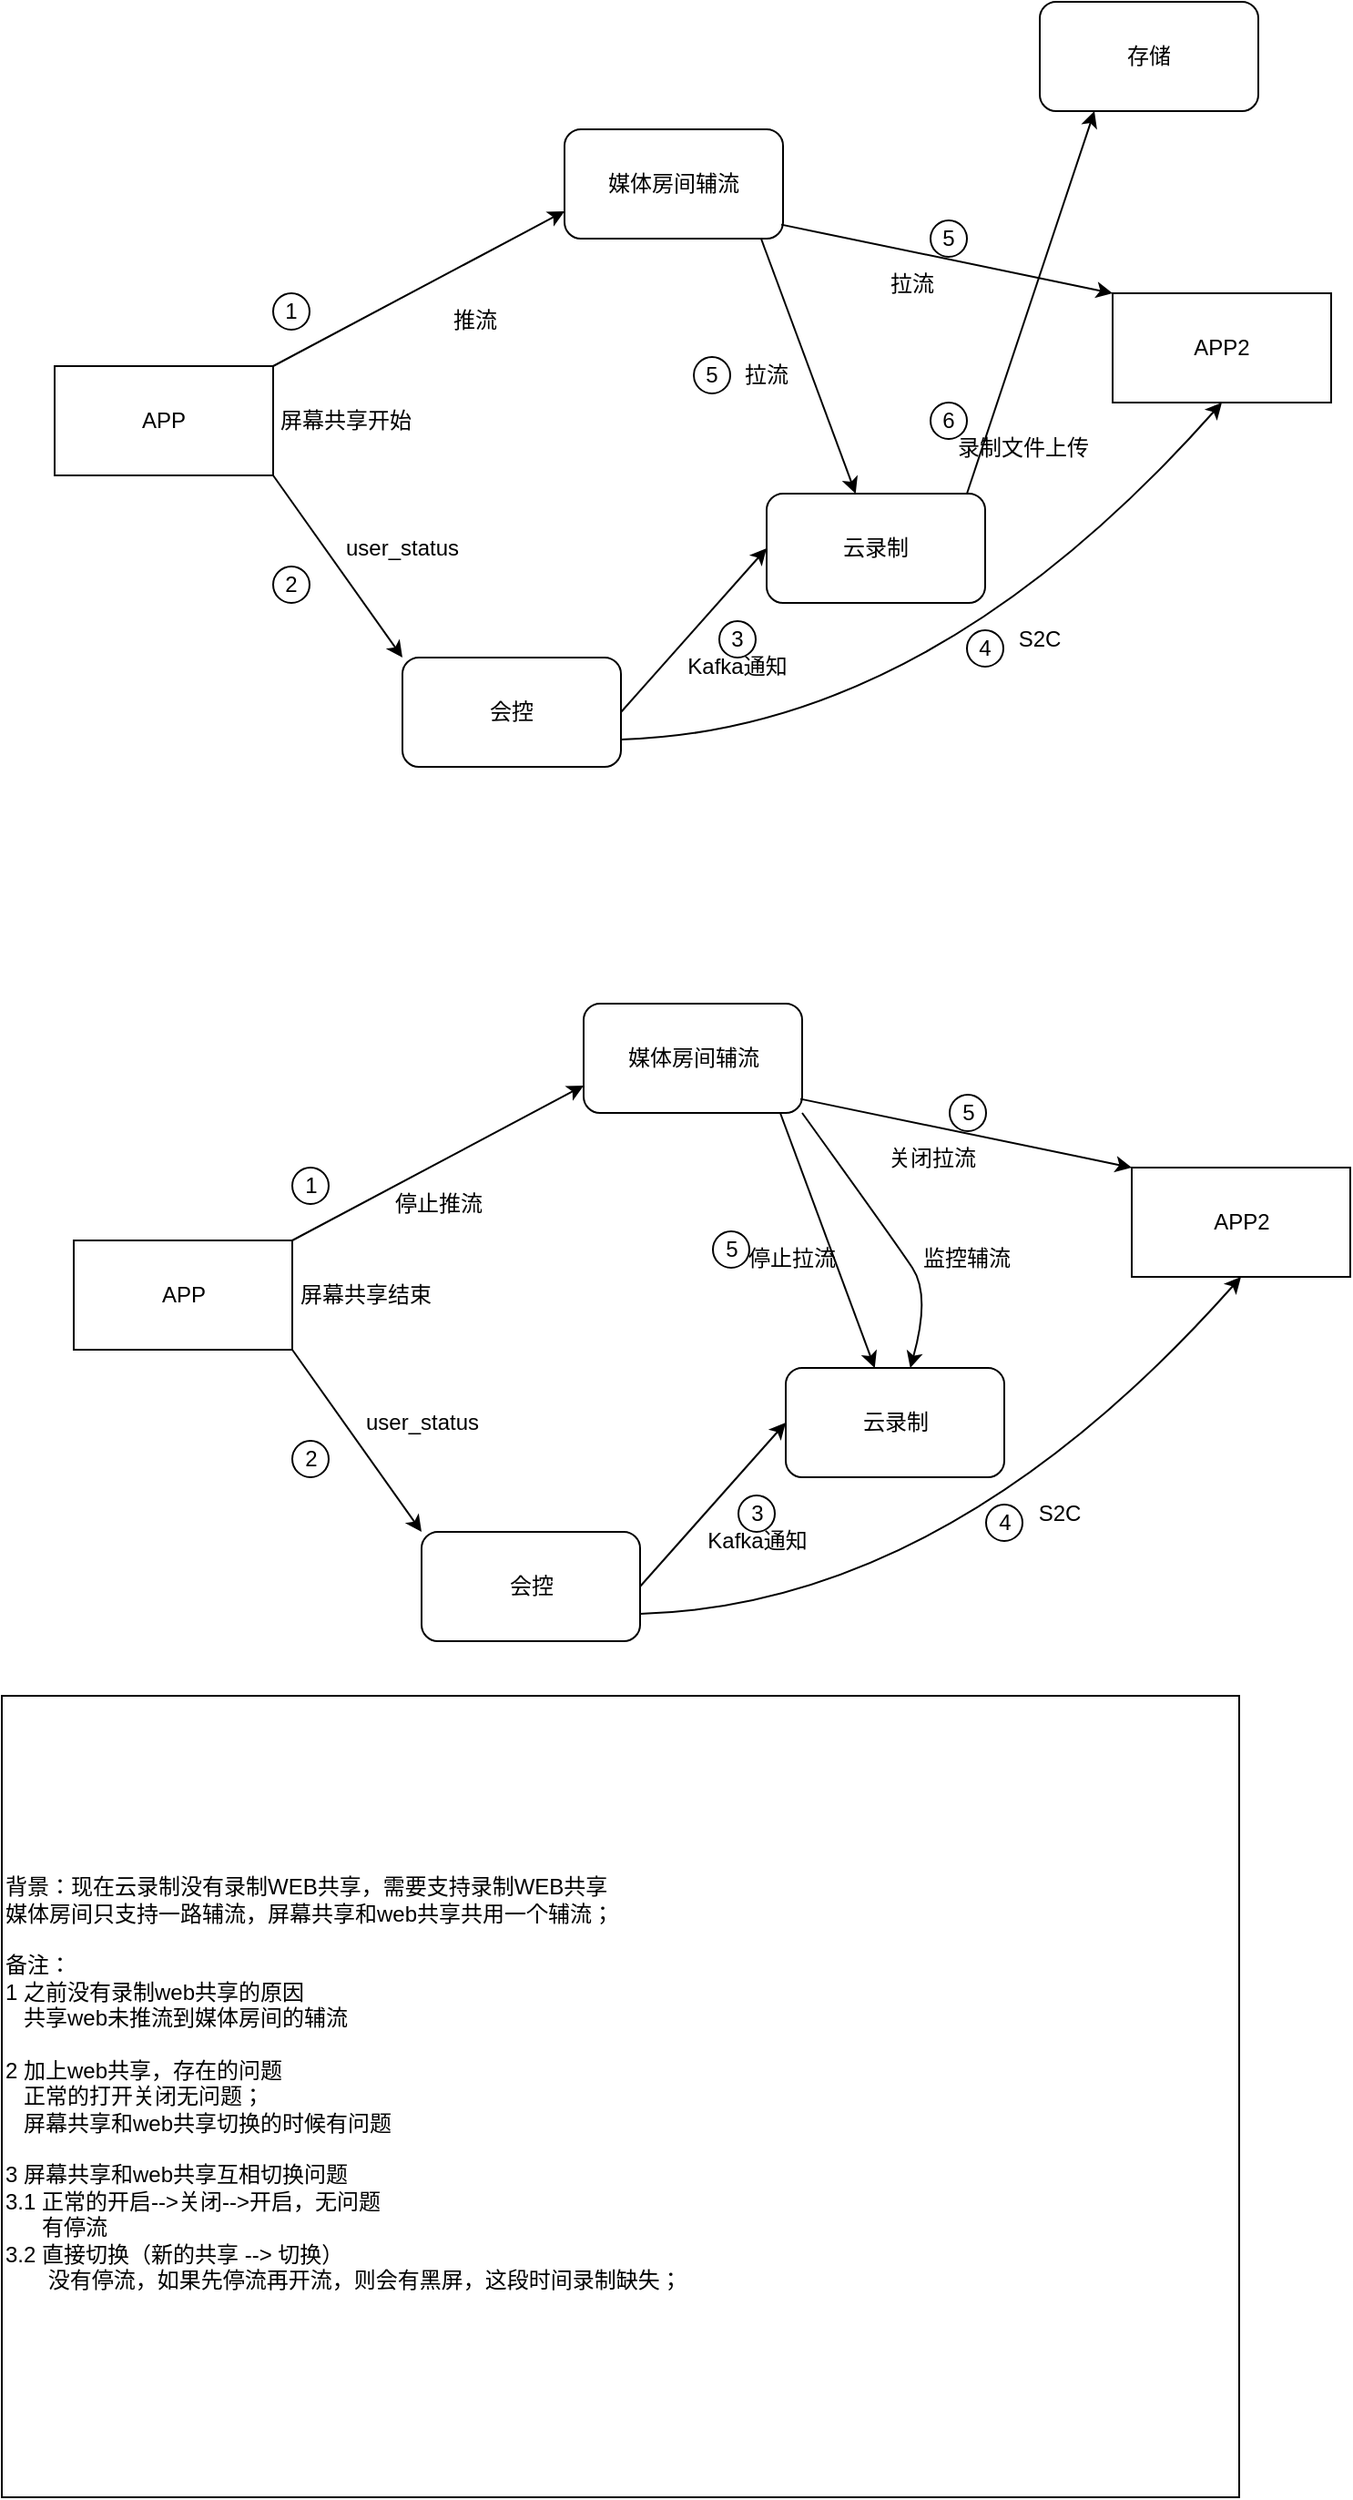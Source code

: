 <mxfile version="20.5.1" type="github">
  <diagram id="yNctnVORr8iHeDgj5QDI" name="第 1 页">
    <mxGraphModel dx="2346" dy="1266" grid="1" gridSize="10" guides="1" tooltips="1" connect="1" arrows="1" fold="1" page="1" pageScale="1" pageWidth="827" pageHeight="1169" math="0" shadow="0">
      <root>
        <mxCell id="0" />
        <mxCell id="1" parent="0" />
        <mxCell id="jzBIFa5iqPdJyjCQvUZY-1" value="媒体房间辅流" style="rounded=1;whiteSpace=wrap;html=1;" vertex="1" parent="1">
          <mxGeometry x="319" y="370" width="120" height="60" as="geometry" />
        </mxCell>
        <mxCell id="jzBIFa5iqPdJyjCQvUZY-2" value="APP" style="rounded=0;whiteSpace=wrap;html=1;" vertex="1" parent="1">
          <mxGeometry x="39" y="500" width="120" height="60" as="geometry" />
        </mxCell>
        <mxCell id="jzBIFa5iqPdJyjCQvUZY-3" value="云录制" style="rounded=1;whiteSpace=wrap;html=1;" vertex="1" parent="1">
          <mxGeometry x="430" y="570" width="120" height="60" as="geometry" />
        </mxCell>
        <mxCell id="jzBIFa5iqPdJyjCQvUZY-4" value="会控" style="rounded=1;whiteSpace=wrap;html=1;" vertex="1" parent="1">
          <mxGeometry x="230" y="660" width="120" height="60" as="geometry" />
        </mxCell>
        <mxCell id="jzBIFa5iqPdJyjCQvUZY-5" value="APP2" style="rounded=0;whiteSpace=wrap;html=1;" vertex="1" parent="1">
          <mxGeometry x="620" y="460" width="120" height="60" as="geometry" />
        </mxCell>
        <mxCell id="jzBIFa5iqPdJyjCQvUZY-6" value="" style="endArrow=classic;html=1;rounded=0;entryX=0;entryY=0.75;entryDx=0;entryDy=0;" edge="1" parent="1" target="jzBIFa5iqPdJyjCQvUZY-1">
          <mxGeometry width="50" height="50" relative="1" as="geometry">
            <mxPoint x="159" y="500" as="sourcePoint" />
            <mxPoint x="209" y="450" as="targetPoint" />
            <Array as="points" />
          </mxGeometry>
        </mxCell>
        <mxCell id="jzBIFa5iqPdJyjCQvUZY-7" value="" style="endArrow=classic;html=1;rounded=0;exitX=0.992;exitY=0.872;exitDx=0;exitDy=0;exitPerimeter=0;entryX=0;entryY=0;entryDx=0;entryDy=0;" edge="1" parent="1" source="jzBIFa5iqPdJyjCQvUZY-1" target="jzBIFa5iqPdJyjCQvUZY-5">
          <mxGeometry width="50" height="50" relative="1" as="geometry">
            <mxPoint x="440" y="770" as="sourcePoint" />
            <mxPoint x="490" y="720" as="targetPoint" />
          </mxGeometry>
        </mxCell>
        <mxCell id="jzBIFa5iqPdJyjCQvUZY-8" value="推流" style="rounded=0;whiteSpace=wrap;html=1;fillColor=none;strokeColor=none;" vertex="1" parent="1">
          <mxGeometry x="230" y="460" width="80" height="30" as="geometry" />
        </mxCell>
        <mxCell id="jzBIFa5iqPdJyjCQvUZY-9" value="拉流" style="rounded=0;whiteSpace=wrap;html=1;fillColor=none;strokeColor=none;" vertex="1" parent="1">
          <mxGeometry x="470" y="440" width="80" height="30" as="geometry" />
        </mxCell>
        <mxCell id="jzBIFa5iqPdJyjCQvUZY-10" value="" style="endArrow=classic;html=1;rounded=0;exitX=0.9;exitY=1.002;exitDx=0;exitDy=0;exitPerimeter=0;" edge="1" parent="1" source="jzBIFa5iqPdJyjCQvUZY-1" target="jzBIFa5iqPdJyjCQvUZY-3">
          <mxGeometry width="50" height="50" relative="1" as="geometry">
            <mxPoint x="550" y="770" as="sourcePoint" />
            <mxPoint x="600" y="720" as="targetPoint" />
          </mxGeometry>
        </mxCell>
        <mxCell id="jzBIFa5iqPdJyjCQvUZY-11" value="拉流" style="rounded=0;whiteSpace=wrap;html=1;fillColor=none;strokeColor=none;" vertex="1" parent="1">
          <mxGeometry x="390" y="490" width="80" height="30" as="geometry" />
        </mxCell>
        <mxCell id="jzBIFa5iqPdJyjCQvUZY-12" value="" style="endArrow=classic;html=1;rounded=0;exitX=1;exitY=1;exitDx=0;exitDy=0;entryX=0;entryY=0;entryDx=0;entryDy=0;" edge="1" parent="1" source="jzBIFa5iqPdJyjCQvUZY-2" target="jzBIFa5iqPdJyjCQvUZY-4">
          <mxGeometry width="50" height="50" relative="1" as="geometry">
            <mxPoint x="550" y="770" as="sourcePoint" />
            <mxPoint x="600" y="720" as="targetPoint" />
          </mxGeometry>
        </mxCell>
        <mxCell id="jzBIFa5iqPdJyjCQvUZY-13" value="user_status" style="rounded=0;whiteSpace=wrap;html=1;fillColor=none;strokeColor=none;" vertex="1" parent="1">
          <mxGeometry x="190" y="585" width="80" height="30" as="geometry" />
        </mxCell>
        <mxCell id="jzBIFa5iqPdJyjCQvUZY-14" value="" style="endArrow=classic;html=1;rounded=0;exitX=1;exitY=0.5;exitDx=0;exitDy=0;entryX=0;entryY=0.5;entryDx=0;entryDy=0;" edge="1" parent="1" source="jzBIFa5iqPdJyjCQvUZY-4" target="jzBIFa5iqPdJyjCQvUZY-3">
          <mxGeometry width="50" height="50" relative="1" as="geometry">
            <mxPoint x="550" y="770" as="sourcePoint" />
            <mxPoint x="600" y="720" as="targetPoint" />
          </mxGeometry>
        </mxCell>
        <mxCell id="jzBIFa5iqPdJyjCQvUZY-15" value="Kafka通知" style="rounded=0;whiteSpace=wrap;html=1;fillColor=none;strokeColor=none;" vertex="1" parent="1">
          <mxGeometry x="374" y="650" width="80" height="30" as="geometry" />
        </mxCell>
        <mxCell id="jzBIFa5iqPdJyjCQvUZY-16" value="屏幕共享开始" style="rounded=0;whiteSpace=wrap;html=1;fillColor=none;strokeColor=none;" vertex="1" parent="1">
          <mxGeometry x="159" y="515" width="80" height="30" as="geometry" />
        </mxCell>
        <mxCell id="jzBIFa5iqPdJyjCQvUZY-17" value="1" style="ellipse;whiteSpace=wrap;html=1;aspect=fixed;fillColor=none;" vertex="1" parent="1">
          <mxGeometry x="159" y="460" width="20" height="20" as="geometry" />
        </mxCell>
        <mxCell id="jzBIFa5iqPdJyjCQvUZY-19" value="2" style="ellipse;whiteSpace=wrap;html=1;aspect=fixed;fillColor=none;" vertex="1" parent="1">
          <mxGeometry x="159" y="610" width="20" height="20" as="geometry" />
        </mxCell>
        <mxCell id="jzBIFa5iqPdJyjCQvUZY-20" value="3" style="ellipse;whiteSpace=wrap;html=1;aspect=fixed;fillColor=none;" vertex="1" parent="1">
          <mxGeometry x="404" y="640" width="20" height="20" as="geometry" />
        </mxCell>
        <mxCell id="jzBIFa5iqPdJyjCQvUZY-23" value="" style="curved=1;endArrow=classic;html=1;rounded=0;exitX=1;exitY=0.75;exitDx=0;exitDy=0;entryX=0.5;entryY=1;entryDx=0;entryDy=0;" edge="1" parent="1" source="jzBIFa5iqPdJyjCQvUZY-4" target="jzBIFa5iqPdJyjCQvUZY-5">
          <mxGeometry width="50" height="50" relative="1" as="geometry">
            <mxPoint x="550" y="770" as="sourcePoint" />
            <mxPoint x="600" y="720" as="targetPoint" />
            <Array as="points">
              <mxPoint x="520" y="700" />
            </Array>
          </mxGeometry>
        </mxCell>
        <mxCell id="jzBIFa5iqPdJyjCQvUZY-24" value="S2C" style="rounded=0;whiteSpace=wrap;html=1;fillColor=none;strokeColor=none;" vertex="1" parent="1">
          <mxGeometry x="540" y="635" width="80" height="30" as="geometry" />
        </mxCell>
        <mxCell id="jzBIFa5iqPdJyjCQvUZY-26" value="4" style="ellipse;whiteSpace=wrap;html=1;aspect=fixed;fillColor=none;" vertex="1" parent="1">
          <mxGeometry x="540" y="645" width="20" height="20" as="geometry" />
        </mxCell>
        <mxCell id="jzBIFa5iqPdJyjCQvUZY-27" value="5" style="ellipse;whiteSpace=wrap;html=1;aspect=fixed;fillColor=none;" vertex="1" parent="1">
          <mxGeometry x="520" y="420" width="20" height="20" as="geometry" />
        </mxCell>
        <mxCell id="jzBIFa5iqPdJyjCQvUZY-28" value="5" style="ellipse;whiteSpace=wrap;html=1;aspect=fixed;fillColor=none;" vertex="1" parent="1">
          <mxGeometry x="390" y="495" width="20" height="20" as="geometry" />
        </mxCell>
        <mxCell id="jzBIFa5iqPdJyjCQvUZY-53" value="媒体房间辅流" style="rounded=1;whiteSpace=wrap;html=1;" vertex="1" parent="1">
          <mxGeometry x="329.5" y="850" width="120" height="60" as="geometry" />
        </mxCell>
        <mxCell id="jzBIFa5iqPdJyjCQvUZY-54" value="APP" style="rounded=0;whiteSpace=wrap;html=1;" vertex="1" parent="1">
          <mxGeometry x="49.5" y="980" width="120" height="60" as="geometry" />
        </mxCell>
        <mxCell id="jzBIFa5iqPdJyjCQvUZY-55" value="云录制" style="rounded=1;whiteSpace=wrap;html=1;" vertex="1" parent="1">
          <mxGeometry x="440.5" y="1050" width="120" height="60" as="geometry" />
        </mxCell>
        <mxCell id="jzBIFa5iqPdJyjCQvUZY-56" value="会控" style="rounded=1;whiteSpace=wrap;html=1;" vertex="1" parent="1">
          <mxGeometry x="240.5" y="1140" width="120" height="60" as="geometry" />
        </mxCell>
        <mxCell id="jzBIFa5iqPdJyjCQvUZY-57" value="APP2" style="rounded=0;whiteSpace=wrap;html=1;" vertex="1" parent="1">
          <mxGeometry x="630.5" y="940" width="120" height="60" as="geometry" />
        </mxCell>
        <mxCell id="jzBIFa5iqPdJyjCQvUZY-58" value="" style="endArrow=classic;html=1;rounded=0;entryX=0;entryY=0.75;entryDx=0;entryDy=0;" edge="1" parent="1" target="jzBIFa5iqPdJyjCQvUZY-53">
          <mxGeometry width="50" height="50" relative="1" as="geometry">
            <mxPoint x="169.5" y="980" as="sourcePoint" />
            <mxPoint x="219.5" y="930" as="targetPoint" />
            <Array as="points" />
          </mxGeometry>
        </mxCell>
        <mxCell id="jzBIFa5iqPdJyjCQvUZY-59" value="" style="endArrow=classic;html=1;rounded=0;exitX=0.992;exitY=0.872;exitDx=0;exitDy=0;exitPerimeter=0;entryX=0;entryY=0;entryDx=0;entryDy=0;" edge="1" parent="1" source="jzBIFa5iqPdJyjCQvUZY-53" target="jzBIFa5iqPdJyjCQvUZY-57">
          <mxGeometry width="50" height="50" relative="1" as="geometry">
            <mxPoint x="450.5" y="1250" as="sourcePoint" />
            <mxPoint x="500.5" y="1200" as="targetPoint" />
          </mxGeometry>
        </mxCell>
        <mxCell id="jzBIFa5iqPdJyjCQvUZY-61" value="关闭拉流" style="rounded=0;whiteSpace=wrap;html=1;fillColor=none;strokeColor=none;" vertex="1" parent="1">
          <mxGeometry x="480.5" y="920" width="80" height="30" as="geometry" />
        </mxCell>
        <mxCell id="jzBIFa5iqPdJyjCQvUZY-62" value="" style="endArrow=classic;html=1;rounded=0;exitX=0.9;exitY=1.002;exitDx=0;exitDy=0;exitPerimeter=0;" edge="1" parent="1" source="jzBIFa5iqPdJyjCQvUZY-53" target="jzBIFa5iqPdJyjCQvUZY-55">
          <mxGeometry width="50" height="50" relative="1" as="geometry">
            <mxPoint x="560.5" y="1250" as="sourcePoint" />
            <mxPoint x="610.5" y="1200" as="targetPoint" />
          </mxGeometry>
        </mxCell>
        <mxCell id="jzBIFa5iqPdJyjCQvUZY-63" value="停止拉流" style="rounded=0;whiteSpace=wrap;html=1;fillColor=none;strokeColor=none;" vertex="1" parent="1">
          <mxGeometry x="404" y="975" width="80" height="30" as="geometry" />
        </mxCell>
        <mxCell id="jzBIFa5iqPdJyjCQvUZY-64" value="" style="endArrow=classic;html=1;rounded=0;exitX=1;exitY=1;exitDx=0;exitDy=0;entryX=0;entryY=0;entryDx=0;entryDy=0;" edge="1" parent="1" source="jzBIFa5iqPdJyjCQvUZY-54" target="jzBIFa5iqPdJyjCQvUZY-56">
          <mxGeometry width="50" height="50" relative="1" as="geometry">
            <mxPoint x="560.5" y="1250" as="sourcePoint" />
            <mxPoint x="610.5" y="1200" as="targetPoint" />
          </mxGeometry>
        </mxCell>
        <mxCell id="jzBIFa5iqPdJyjCQvUZY-65" value="user_status" style="rounded=0;whiteSpace=wrap;html=1;fillColor=none;strokeColor=none;" vertex="1" parent="1">
          <mxGeometry x="200.5" y="1065" width="80" height="30" as="geometry" />
        </mxCell>
        <mxCell id="jzBIFa5iqPdJyjCQvUZY-66" value="" style="endArrow=classic;html=1;rounded=0;exitX=1;exitY=0.5;exitDx=0;exitDy=0;entryX=0;entryY=0.5;entryDx=0;entryDy=0;" edge="1" parent="1" source="jzBIFa5iqPdJyjCQvUZY-56" target="jzBIFa5iqPdJyjCQvUZY-55">
          <mxGeometry width="50" height="50" relative="1" as="geometry">
            <mxPoint x="560.5" y="1250" as="sourcePoint" />
            <mxPoint x="610.5" y="1200" as="targetPoint" />
          </mxGeometry>
        </mxCell>
        <mxCell id="jzBIFa5iqPdJyjCQvUZY-67" value="Kafka通知" style="rounded=0;whiteSpace=wrap;html=1;fillColor=none;strokeColor=none;" vertex="1" parent="1">
          <mxGeometry x="384.5" y="1130" width="80" height="30" as="geometry" />
        </mxCell>
        <mxCell id="jzBIFa5iqPdJyjCQvUZY-68" value="屏幕共享结束" style="rounded=0;whiteSpace=wrap;html=1;fillColor=none;strokeColor=none;" vertex="1" parent="1">
          <mxGeometry x="169.5" y="995" width="80" height="30" as="geometry" />
        </mxCell>
        <mxCell id="jzBIFa5iqPdJyjCQvUZY-69" value="1" style="ellipse;whiteSpace=wrap;html=1;aspect=fixed;fillColor=none;" vertex="1" parent="1">
          <mxGeometry x="169.5" y="940" width="20" height="20" as="geometry" />
        </mxCell>
        <mxCell id="jzBIFa5iqPdJyjCQvUZY-70" value="2" style="ellipse;whiteSpace=wrap;html=1;aspect=fixed;fillColor=none;" vertex="1" parent="1">
          <mxGeometry x="169.5" y="1090" width="20" height="20" as="geometry" />
        </mxCell>
        <mxCell id="jzBIFa5iqPdJyjCQvUZY-71" value="3" style="ellipse;whiteSpace=wrap;html=1;aspect=fixed;fillColor=none;" vertex="1" parent="1">
          <mxGeometry x="414.5" y="1120" width="20" height="20" as="geometry" />
        </mxCell>
        <mxCell id="jzBIFa5iqPdJyjCQvUZY-72" value="" style="curved=1;endArrow=classic;html=1;rounded=0;exitX=1;exitY=0.75;exitDx=0;exitDy=0;entryX=0.5;entryY=1;entryDx=0;entryDy=0;" edge="1" parent="1" source="jzBIFa5iqPdJyjCQvUZY-56" target="jzBIFa5iqPdJyjCQvUZY-57">
          <mxGeometry width="50" height="50" relative="1" as="geometry">
            <mxPoint x="560.5" y="1250" as="sourcePoint" />
            <mxPoint x="610.5" y="1200" as="targetPoint" />
            <Array as="points">
              <mxPoint x="530.5" y="1180" />
            </Array>
          </mxGeometry>
        </mxCell>
        <mxCell id="jzBIFa5iqPdJyjCQvUZY-73" value="S2C" style="rounded=0;whiteSpace=wrap;html=1;fillColor=none;strokeColor=none;" vertex="1" parent="1">
          <mxGeometry x="550.5" y="1115" width="80" height="30" as="geometry" />
        </mxCell>
        <mxCell id="jzBIFa5iqPdJyjCQvUZY-74" value="4" style="ellipse;whiteSpace=wrap;html=1;aspect=fixed;fillColor=none;" vertex="1" parent="1">
          <mxGeometry x="550.5" y="1125" width="20" height="20" as="geometry" />
        </mxCell>
        <mxCell id="jzBIFa5iqPdJyjCQvUZY-75" value="5" style="ellipse;whiteSpace=wrap;html=1;aspect=fixed;fillColor=none;" vertex="1" parent="1">
          <mxGeometry x="530.5" y="900" width="20" height="20" as="geometry" />
        </mxCell>
        <mxCell id="jzBIFa5iqPdJyjCQvUZY-76" value="5" style="ellipse;whiteSpace=wrap;html=1;aspect=fixed;fillColor=none;" vertex="1" parent="1">
          <mxGeometry x="400.5" y="975" width="20" height="20" as="geometry" />
        </mxCell>
        <mxCell id="jzBIFa5iqPdJyjCQvUZY-77" value="停止推流" style="rounded=0;whiteSpace=wrap;html=1;fillColor=none;strokeColor=none;" vertex="1" parent="1">
          <mxGeometry x="210" y="945" width="80" height="30" as="geometry" />
        </mxCell>
        <mxCell id="jzBIFa5iqPdJyjCQvUZY-78" value="背景：现在云录制没有录制WEB共享，需要支持录制WEB共享&lt;br&gt;媒体房间只支持一路辅流，屏幕共享和web共享共用一个辅流；&lt;br&gt;&lt;br&gt;备注：&lt;br&gt;1 之前没有录制web共享的原因&lt;br&gt;&amp;nbsp; &amp;nbsp;共享web未推流到媒体房间的辅流&lt;br&gt;&lt;br&gt;2 加上web共享，存在的问题&lt;br&gt;&amp;nbsp; &amp;nbsp;正常的打开关闭无问题；&lt;br&gt;&amp;nbsp; &amp;nbsp;屏幕共享和web共享切换的时候有问题&amp;nbsp; &amp;nbsp;&lt;br&gt;&lt;br&gt;3 屏幕共享和web共享互相切换问题&lt;br&gt;3.1 正常的开启--&amp;gt;关闭--&amp;gt;开启，无问题&lt;br&gt;&amp;nbsp; &amp;nbsp; &amp;nbsp; 有停流&lt;br&gt;3.2 直接切换（新的共享 --&amp;gt; 切换）&lt;br&gt;&amp;nbsp; &amp;nbsp; &amp;nbsp; &amp;nbsp;没有停流，如果先停流再开流，则会有黑屏，这段时间录制缺失；&lt;br&gt;&amp;nbsp; &amp;nbsp; &amp;nbsp; &amp;nbsp;" style="rounded=0;whiteSpace=wrap;html=1;fillColor=none;align=left;" vertex="1" parent="1">
          <mxGeometry x="10" y="1230" width="679.5" height="440" as="geometry" />
        </mxCell>
        <mxCell id="jzBIFa5iqPdJyjCQvUZY-79" value="存储" style="rounded=1;whiteSpace=wrap;html=1;" vertex="1" parent="1">
          <mxGeometry x="580" y="300" width="120" height="60" as="geometry" />
        </mxCell>
        <mxCell id="jzBIFa5iqPdJyjCQvUZY-80" value="" style="endArrow=classic;html=1;rounded=0;entryX=0.25;entryY=1;entryDx=0;entryDy=0;" edge="1" parent="1" target="jzBIFa5iqPdJyjCQvUZY-79">
          <mxGeometry width="50" height="50" relative="1" as="geometry">
            <mxPoint x="540" y="570" as="sourcePoint" />
            <mxPoint x="590" y="520" as="targetPoint" />
          </mxGeometry>
        </mxCell>
        <mxCell id="jzBIFa5iqPdJyjCQvUZY-81" value="6" style="ellipse;whiteSpace=wrap;html=1;aspect=fixed;fillColor=none;" vertex="1" parent="1">
          <mxGeometry x="520" y="520" width="20" height="20" as="geometry" />
        </mxCell>
        <mxCell id="jzBIFa5iqPdJyjCQvUZY-82" value="录制文件上传" style="rounded=0;whiteSpace=wrap;html=1;fillColor=none;strokeColor=none;" vertex="1" parent="1">
          <mxGeometry x="530.5" y="530" width="80" height="30" as="geometry" />
        </mxCell>
        <mxCell id="jzBIFa5iqPdJyjCQvUZY-89" value="" style="curved=1;endArrow=classic;html=1;rounded=0;exitX=1;exitY=1;exitDx=0;exitDy=0;" edge="1" parent="1" source="jzBIFa5iqPdJyjCQvUZY-53" target="jzBIFa5iqPdJyjCQvUZY-55">
          <mxGeometry width="50" height="50" relative="1" as="geometry">
            <mxPoint x="590" y="1060" as="sourcePoint" />
            <mxPoint x="640" y="1010" as="targetPoint" />
            <Array as="points">
              <mxPoint x="500" y="980" />
              <mxPoint x="520" y="1010" />
            </Array>
          </mxGeometry>
        </mxCell>
        <mxCell id="jzBIFa5iqPdJyjCQvUZY-90" value="监控辅流" style="rounded=0;whiteSpace=wrap;html=1;fillColor=none;strokeColor=none;" vertex="1" parent="1">
          <mxGeometry x="500" y="975" width="80" height="30" as="geometry" />
        </mxCell>
      </root>
    </mxGraphModel>
  </diagram>
</mxfile>

